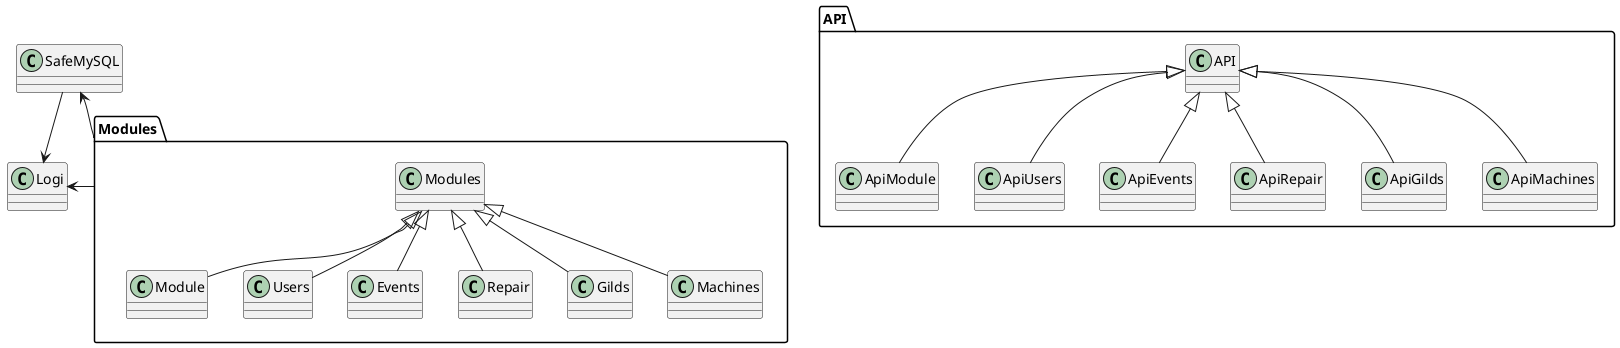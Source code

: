 @startuml

class SafeMySQL 
class Logi 

class Modules

SafeMySQL --> Logi
Modules -up-> SafeMySQL

Modules -left-> Logi

package "Modules" {
Modules <|-- Module
Modules <|-- Users
Modules <|-- Events
Modules <|-- Repair
Modules <|-- Gilds
Modules <|-- Machines
}

class API

package "API" {
API <|-- ApiModule
API <|-- ApiUsers
API <|-- ApiEvents
API <|-- ApiRepair
API <|-- ApiGilds
API <|-- ApiMachines

} 





@enduml
